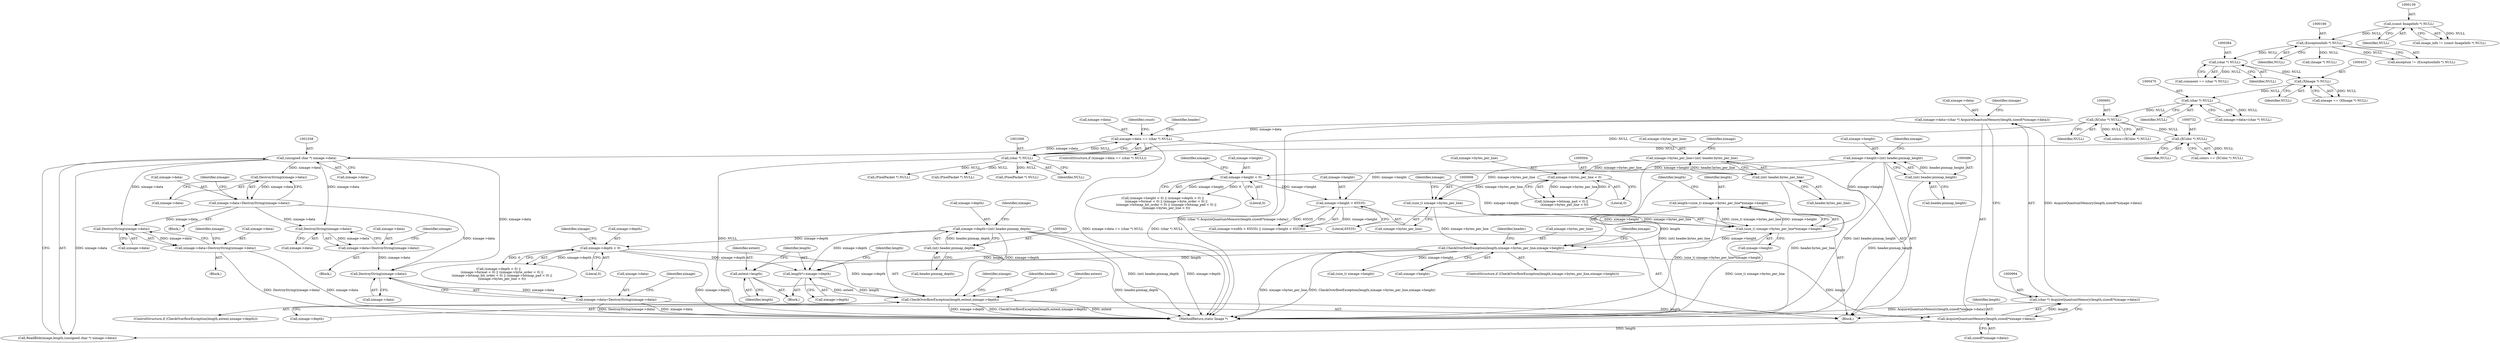 digraph "0_ImageMagick6_f663dfb8431c97d95682a2b533cca1c8233d21b4@pointer" {
"1001065" [label="(Call,DestroyString(ximage->data))"];
"1001037" [label="(Call,(unsigned char *) ximage->data)"];
"1001003" [label="(Call,ximage->data == (char *) NULL)"];
"1000989" [label="(Call,ximage->data=(char *) AcquireQuantumMemory(length,sizeof(*ximage->data)))"];
"1000993" [label="(Call,(char *) AcquireQuantumMemory(length,sizeof(*ximage->data)))"];
"1000995" [label="(Call,AcquireQuantumMemory(length,sizeof(*ximage->data)))"];
"1000961" [label="(Call,CheckOverflowException(length,extent,ximage->depth))"];
"1000955" [label="(Call,length*=ximage->depth)"];
"1000579" [label="(Call,ximage->depth < 0)"];
"1000438" [label="(Call,ximage->depth=(int) header.pixmap_depth)"];
"1000442" [label="(Call,(int) header.pixmap_depth)"];
"1000914" [label="(Call,CheckOverflowException(length,ximage->bytes_per_line,ximage->height))"];
"1000902" [label="(Call,length=(size_t) ximage->bytes_per_line*ximage->height)"];
"1000904" [label="(Call,(size_t) ximage->bytes_per_line*ximage->height)"];
"1000905" [label="(Call,(size_t) ximage->bytes_per_line)"];
"1000499" [label="(Call,ximage->bytes_per_line=(int) header.bytes_per_line)"];
"1000503" [label="(Call,(int) header.bytes_per_line)"];
"1000608" [label="(Call,ximage->bytes_per_line < 0)"];
"1000630" [label="(Call,ximage->height > 65535)"];
"1000573" [label="(Call,ximage->height < 0)"];
"1000481" [label="(Call,ximage->height=(int) header.pixmap_height)"];
"1000485" [label="(Call,(int) header.pixmap_height)"];
"1000952" [label="(Call,extent=length)"];
"1001007" [label="(Call,(char *) NULL)"];
"1000690" [label="(Call,(XColor *) NULL)"];
"1000469" [label="(Call,(char *) NULL)"];
"1000432" [label="(Call,(XImage *) NULL)"];
"1000383" [label="(Call,(char *) NULL)"];
"1000165" [label="(Call,(ExceptionInfo *) NULL)"];
"1000138" [label="(Call,(const ImageInfo *) NULL)"];
"1000731" [label="(Call,(XColor *) NULL)"];
"1001061" [label="(Call,ximage->data=DestroyString(ximage->data))"];
"1001132" [label="(Call,DestroyString(ximage->data))"];
"1001128" [label="(Call,ximage->data=DestroyString(ximage->data))"];
"1001622" [label="(Call,DestroyString(ximage->data))"];
"1001618" [label="(Call,ximage->data=DestroyString(ximage->data))"];
"1001811" [label="(Call,DestroyString(ximage->data))"];
"1001807" [label="(Call,ximage->data=DestroyString(ximage->data))"];
"1000990" [label="(Call,ximage->data)"];
"1001807" [label="(Call,ximage->data=DestroyString(ximage->data))"];
"1000953" [label="(Identifier,extent)"];
"1001618" [label="(Call,ximage->data=DestroyString(ximage->data))"];
"1001033" [label="(Identifier,count)"];
"1001619" [label="(Call,ximage->data)"];
"1001115" [label="(Block,)"];
"1001137" [label="(Identifier,ximage)"];
"1001132" [label="(Call,DestroyString(ximage->data))"];
"1001623" [label="(Call,ximage->data)"];
"1001014" [label="(Identifier,header)"];
"1000581" [label="(Identifier,ximage)"];
"1001129" [label="(Call,ximage->data)"];
"1001003" [label="(Call,ximage->data == (char *) NULL)"];
"1000971" [label="(Identifier,header)"];
"1000481" [label="(Call,ximage->height=(int) header.pixmap_height)"];
"1000954" [label="(Identifier,length)"];
"1000165" [label="(Call,(ExceptionInfo *) NULL)"];
"1001808" [label="(Call,ximage->data)"];
"1001816" [label="(Identifier,ximage)"];
"1000432" [label="(Call,(XImage *) NULL)"];
"1000381" [label="(Call,comment == (char *) NULL)"];
"1001840" [label="(MethodReturn,static Image *)"];
"1001128" [label="(Call,ximage->data=DestroyString(ximage->data))"];
"1001037" [label="(Call,(unsigned char *) ximage->data)"];
"1000692" [label="(Identifier,NULL)"];
"1001324" [label="(Call,(PixelPacket *) NULL)"];
"1000167" [label="(Identifier,NULL)"];
"1000195" [label="(Call,(Image *) NULL)"];
"1000434" [label="(Identifier,NULL)"];
"1000957" [label="(Call,ximage->depth)"];
"1001034" [label="(Call,ReadBlob(image,length,(unsigned char *) ximage->data))"];
"1001622" [label="(Call,DestroyString(ximage->data))"];
"1001812" [label="(Call,ximage->data)"];
"1000442" [label="(Call,(int) header.pixmap_depth)"];
"1000438" [label="(Call,ximage->depth=(int) header.pixmap_depth)"];
"1000492" [label="(Identifier,ximage)"];
"1000510" [label="(Identifier,ximage)"];
"1000503" [label="(Call,(int) header.bytes_per_line)"];
"1000577" [label="(Literal,0)"];
"1000913" [label="(ControlStructure,if (CheckOverflowException(length,ximage->bytes_per_line,ximage->height)))"];
"1000960" [label="(ControlStructure,if (CheckOverflowException(length,extent,ximage->depth)))"];
"1000911" [label="(Identifier,ximage)"];
"1000964" [label="(Call,ximage->depth)"];
"1000579" [label="(Call,ximage->depth < 0)"];
"1001061" [label="(Call,ximage->data=DestroyString(ximage->data))"];
"1000962" [label="(Identifier,length)"];
"1000580" [label="(Call,ximage->depth)"];
"1000499" [label="(Call,ximage->bytes_per_line=(int) header.bytes_per_line)"];
"1000383" [label="(Call,(char *) NULL)"];
"1000140" [label="(Identifier,NULL)"];
"1000624" [label="(Call,(ximage->width > 65535) || (ximage->height > 65535))"];
"1000926" [label="(Identifier,header)"];
"1001004" [label="(Call,ximage->data)"];
"1000485" [label="(Call,(int) header.pixmap_height)"];
"1000916" [label="(Call,ximage->bytes_per_line)"];
"1001070" [label="(Identifier,ximage)"];
"1000731" [label="(Call,(XColor *) NULL)"];
"1000471" [label="(Identifier,NULL)"];
"1000914" [label="(Call,CheckOverflowException(length,ximage->bytes_per_line,ximage->height))"];
"1000955" [label="(Call,length*=ximage->depth)"];
"1000469" [label="(Call,(char *) NULL)"];
"1000578" [label="(Call,(ximage->depth < 0) || \n      (ximage->format < 0) || (ximage->byte_order < 0) ||\n      (ximage->bitmap_bit_order < 0) || (ximage->bitmap_pad < 0) ||\n      (ximage->bytes_per_line < 0))"];
"1001062" [label="(Call,ximage->data)"];
"1000138" [label="(Call,(const ImageInfo *) NULL)"];
"1001002" [label="(ControlStructure,if (ximage->data == (char *) NULL))"];
"1000587" [label="(Identifier,ximage)"];
"1000919" [label="(Call,ximage->height)"];
"1000903" [label="(Identifier,length)"];
"1001605" [label="(Block,)"];
"1001627" [label="(Identifier,ximage)"];
"1001065" [label="(Call,DestroyString(ximage->data))"];
"1000465" [label="(Call,ximage->data=(char *) NULL)"];
"1000989" [label="(Call,ximage->data=(char *) AcquireQuantumMemory(length,sizeof(*ximage->data)))"];
"1000609" [label="(Call,ximage->bytes_per_line)"];
"1001048" [label="(Block,)"];
"1000997" [label="(Call,sizeof(*ximage->data))"];
"1000449" [label="(Identifier,ximage)"];
"1001091" [label="(Call,(size_t) ximage->height)"];
"1000608" [label="(Call,ximage->bytes_per_line < 0)"];
"1001039" [label="(Call,ximage->data)"];
"1000116" [label="(Block,)"];
"1000904" [label="(Call,(size_t) ximage->bytes_per_line*ximage->height)"];
"1000583" [label="(Literal,0)"];
"1000602" [label="(Call,(ximage->bitmap_pad < 0) ||\n      (ximage->bytes_per_line < 0))"];
"1000482" [label="(Call,ximage->height)"];
"1000733" [label="(Identifier,NULL)"];
"1000902" [label="(Call,length=(size_t) ximage->bytes_per_line*ximage->height)"];
"1000950" [label="(Block,)"];
"1000505" [label="(Call,header.bytes_per_line)"];
"1000444" [label="(Call,header.pixmap_depth)"];
"1000500" [label="(Call,ximage->bytes_per_line)"];
"1001719" [label="(Call,(PixelPacket *) NULL)"];
"1000915" [label="(Identifier,length)"];
"1001133" [label="(Call,ximage->data)"];
"1000993" [label="(Call,(char *) AcquireQuantumMemory(length,sizeof(*ximage->data)))"];
"1000487" [label="(Call,header.pixmap_height)"];
"1000612" [label="(Literal,0)"];
"1001009" [label="(Identifier,NULL)"];
"1000631" [label="(Call,ximage->height)"];
"1000634" [label="(Literal,65535)"];
"1000963" [label="(Identifier,extent)"];
"1000690" [label="(Call,(XColor *) NULL)"];
"1000995" [label="(Call,AcquireQuantumMemory(length,sizeof(*ximage->data)))"];
"1001066" [label="(Call,ximage->data)"];
"1000573" [label="(Call,ximage->height < 0)"];
"1000385" [label="(Identifier,NULL)"];
"1000572" [label="(Call,(ximage->height < 0) || (ximage->depth < 0) || \n      (ximage->format < 0) || (ximage->byte_order < 0) ||\n      (ximage->bitmap_bit_order < 0) || (ximage->bitmap_pad < 0) ||\n      (ximage->bytes_per_line < 0))"];
"1000996" [label="(Identifier,length)"];
"1000163" [label="(Call,exception != (ExceptionInfo *) NULL)"];
"1000991" [label="(Identifier,ximage)"];
"1001005" [label="(Identifier,ximage)"];
"1000947" [label="(Identifier,ximage)"];
"1000430" [label="(Call,ximage == (XImage *) NULL)"];
"1001811" [label="(Call,DestroyString(ximage->data))"];
"1000910" [label="(Call,ximage->height)"];
"1000729" [label="(Call,colors == (XColor *) NULL)"];
"1000961" [label="(Call,CheckOverflowException(length,extent,ximage->depth))"];
"1000574" [label="(Call,ximage->height)"];
"1000905" [label="(Call,(size_t) ximage->bytes_per_line)"];
"1001469" [label="(Call,(PixelPacket *) NULL)"];
"1000952" [label="(Call,extent=length)"];
"1000136" [label="(Call,image_info != (const ImageInfo *) NULL)"];
"1000907" [label="(Call,ximage->bytes_per_line)"];
"1001007" [label="(Call,(char *) NULL)"];
"1000956" [label="(Identifier,length)"];
"1000630" [label="(Call,ximage->height > 65535)"];
"1000688" [label="(Call,colors=(XColor *) NULL)"];
"1000439" [label="(Call,ximage->depth)"];
"1001065" -> "1001061"  [label="AST: "];
"1001065" -> "1001066"  [label="CFG: "];
"1001066" -> "1001065"  [label="AST: "];
"1001061" -> "1001065"  [label="CFG: "];
"1001065" -> "1001061"  [label="DDG: ximage->data"];
"1001037" -> "1001065"  [label="DDG: ximage->data"];
"1001037" -> "1001034"  [label="AST: "];
"1001037" -> "1001039"  [label="CFG: "];
"1001038" -> "1001037"  [label="AST: "];
"1001039" -> "1001037"  [label="AST: "];
"1001034" -> "1001037"  [label="CFG: "];
"1001037" -> "1001034"  [label="DDG: ximage->data"];
"1001003" -> "1001037"  [label="DDG: ximage->data"];
"1001037" -> "1001132"  [label="DDG: ximage->data"];
"1001037" -> "1001622"  [label="DDG: ximage->data"];
"1001037" -> "1001811"  [label="DDG: ximage->data"];
"1001003" -> "1001002"  [label="AST: "];
"1001003" -> "1001007"  [label="CFG: "];
"1001004" -> "1001003"  [label="AST: "];
"1001007" -> "1001003"  [label="AST: "];
"1001014" -> "1001003"  [label="CFG: "];
"1001033" -> "1001003"  [label="CFG: "];
"1001003" -> "1001840"  [label="DDG: ximage->data == (char *) NULL"];
"1001003" -> "1001840"  [label="DDG: (char *) NULL"];
"1000989" -> "1001003"  [label="DDG: ximage->data"];
"1001007" -> "1001003"  [label="DDG: NULL"];
"1000989" -> "1000116"  [label="AST: "];
"1000989" -> "1000993"  [label="CFG: "];
"1000990" -> "1000989"  [label="AST: "];
"1000993" -> "1000989"  [label="AST: "];
"1001005" -> "1000989"  [label="CFG: "];
"1000989" -> "1001840"  [label="DDG: (char *) AcquireQuantumMemory(length,sizeof(*ximage->data))"];
"1000993" -> "1000989"  [label="DDG: AcquireQuantumMemory(length,sizeof(*ximage->data))"];
"1000993" -> "1000995"  [label="CFG: "];
"1000994" -> "1000993"  [label="AST: "];
"1000995" -> "1000993"  [label="AST: "];
"1000993" -> "1001840"  [label="DDG: AcquireQuantumMemory(length,sizeof(*ximage->data))"];
"1000995" -> "1000993"  [label="DDG: length"];
"1000995" -> "1000997"  [label="CFG: "];
"1000996" -> "1000995"  [label="AST: "];
"1000997" -> "1000995"  [label="AST: "];
"1000961" -> "1000995"  [label="DDG: length"];
"1000914" -> "1000995"  [label="DDG: length"];
"1000995" -> "1001034"  [label="DDG: length"];
"1000961" -> "1000960"  [label="AST: "];
"1000961" -> "1000964"  [label="CFG: "];
"1000962" -> "1000961"  [label="AST: "];
"1000963" -> "1000961"  [label="AST: "];
"1000964" -> "1000961"  [label="AST: "];
"1000971" -> "1000961"  [label="CFG: "];
"1000991" -> "1000961"  [label="CFG: "];
"1000961" -> "1001840"  [label="DDG: ximage->depth"];
"1000961" -> "1001840"  [label="DDG: CheckOverflowException(length,extent,ximage->depth)"];
"1000961" -> "1001840"  [label="DDG: extent"];
"1000955" -> "1000961"  [label="DDG: length"];
"1000952" -> "1000961"  [label="DDG: extent"];
"1000579" -> "1000961"  [label="DDG: ximage->depth"];
"1000438" -> "1000961"  [label="DDG: ximage->depth"];
"1000955" -> "1000950"  [label="AST: "];
"1000955" -> "1000957"  [label="CFG: "];
"1000956" -> "1000955"  [label="AST: "];
"1000957" -> "1000955"  [label="AST: "];
"1000962" -> "1000955"  [label="CFG: "];
"1000579" -> "1000955"  [label="DDG: ximage->depth"];
"1000438" -> "1000955"  [label="DDG: ximage->depth"];
"1000914" -> "1000955"  [label="DDG: length"];
"1000579" -> "1000578"  [label="AST: "];
"1000579" -> "1000583"  [label="CFG: "];
"1000580" -> "1000579"  [label="AST: "];
"1000583" -> "1000579"  [label="AST: "];
"1000587" -> "1000579"  [label="CFG: "];
"1000578" -> "1000579"  [label="CFG: "];
"1000579" -> "1001840"  [label="DDG: ximage->depth"];
"1000579" -> "1000578"  [label="DDG: ximage->depth"];
"1000579" -> "1000578"  [label="DDG: 0"];
"1000438" -> "1000579"  [label="DDG: ximage->depth"];
"1000438" -> "1000116"  [label="AST: "];
"1000438" -> "1000442"  [label="CFG: "];
"1000439" -> "1000438"  [label="AST: "];
"1000442" -> "1000438"  [label="AST: "];
"1000449" -> "1000438"  [label="CFG: "];
"1000438" -> "1001840"  [label="DDG: (int) header.pixmap_depth"];
"1000438" -> "1001840"  [label="DDG: ximage->depth"];
"1000442" -> "1000438"  [label="DDG: header.pixmap_depth"];
"1000442" -> "1000444"  [label="CFG: "];
"1000443" -> "1000442"  [label="AST: "];
"1000444" -> "1000442"  [label="AST: "];
"1000442" -> "1001840"  [label="DDG: header.pixmap_depth"];
"1000914" -> "1000913"  [label="AST: "];
"1000914" -> "1000919"  [label="CFG: "];
"1000915" -> "1000914"  [label="AST: "];
"1000916" -> "1000914"  [label="AST: "];
"1000919" -> "1000914"  [label="AST: "];
"1000926" -> "1000914"  [label="CFG: "];
"1000947" -> "1000914"  [label="CFG: "];
"1000914" -> "1001840"  [label="DDG: ximage->bytes_per_line"];
"1000914" -> "1001840"  [label="DDG: CheckOverflowException(length,ximage->bytes_per_line,ximage->height)"];
"1000902" -> "1000914"  [label="DDG: length"];
"1000905" -> "1000914"  [label="DDG: ximage->bytes_per_line"];
"1000904" -> "1000914"  [label="DDG: ximage->height"];
"1000914" -> "1000952"  [label="DDG: length"];
"1000914" -> "1001091"  [label="DDG: ximage->height"];
"1000902" -> "1000116"  [label="AST: "];
"1000902" -> "1000904"  [label="CFG: "];
"1000903" -> "1000902"  [label="AST: "];
"1000904" -> "1000902"  [label="AST: "];
"1000915" -> "1000902"  [label="CFG: "];
"1000902" -> "1001840"  [label="DDG: (size_t) ximage->bytes_per_line*ximage->height"];
"1000904" -> "1000902"  [label="DDG: (size_t) ximage->bytes_per_line"];
"1000904" -> "1000902"  [label="DDG: ximage->height"];
"1000904" -> "1000910"  [label="CFG: "];
"1000905" -> "1000904"  [label="AST: "];
"1000910" -> "1000904"  [label="AST: "];
"1000904" -> "1001840"  [label="DDG: (size_t) ximage->bytes_per_line"];
"1000905" -> "1000904"  [label="DDG: ximage->bytes_per_line"];
"1000630" -> "1000904"  [label="DDG: ximage->height"];
"1000573" -> "1000904"  [label="DDG: ximage->height"];
"1000481" -> "1000904"  [label="DDG: ximage->height"];
"1000905" -> "1000907"  [label="CFG: "];
"1000906" -> "1000905"  [label="AST: "];
"1000907" -> "1000905"  [label="AST: "];
"1000911" -> "1000905"  [label="CFG: "];
"1000499" -> "1000905"  [label="DDG: ximage->bytes_per_line"];
"1000608" -> "1000905"  [label="DDG: ximage->bytes_per_line"];
"1000499" -> "1000116"  [label="AST: "];
"1000499" -> "1000503"  [label="CFG: "];
"1000500" -> "1000499"  [label="AST: "];
"1000503" -> "1000499"  [label="AST: "];
"1000510" -> "1000499"  [label="CFG: "];
"1000499" -> "1001840"  [label="DDG: (int) header.bytes_per_line"];
"1000503" -> "1000499"  [label="DDG: header.bytes_per_line"];
"1000499" -> "1000608"  [label="DDG: ximage->bytes_per_line"];
"1000503" -> "1000505"  [label="CFG: "];
"1000504" -> "1000503"  [label="AST: "];
"1000505" -> "1000503"  [label="AST: "];
"1000503" -> "1001840"  [label="DDG: header.bytes_per_line"];
"1000608" -> "1000602"  [label="AST: "];
"1000608" -> "1000612"  [label="CFG: "];
"1000609" -> "1000608"  [label="AST: "];
"1000612" -> "1000608"  [label="AST: "];
"1000602" -> "1000608"  [label="CFG: "];
"1000608" -> "1000602"  [label="DDG: ximage->bytes_per_line"];
"1000608" -> "1000602"  [label="DDG: 0"];
"1000630" -> "1000624"  [label="AST: "];
"1000630" -> "1000634"  [label="CFG: "];
"1000631" -> "1000630"  [label="AST: "];
"1000634" -> "1000630"  [label="AST: "];
"1000624" -> "1000630"  [label="CFG: "];
"1000630" -> "1000624"  [label="DDG: ximage->height"];
"1000630" -> "1000624"  [label="DDG: 65535"];
"1000573" -> "1000630"  [label="DDG: ximage->height"];
"1000481" -> "1000630"  [label="DDG: ximage->height"];
"1000573" -> "1000572"  [label="AST: "];
"1000573" -> "1000577"  [label="CFG: "];
"1000574" -> "1000573"  [label="AST: "];
"1000577" -> "1000573"  [label="AST: "];
"1000581" -> "1000573"  [label="CFG: "];
"1000572" -> "1000573"  [label="CFG: "];
"1000573" -> "1000572"  [label="DDG: ximage->height"];
"1000573" -> "1000572"  [label="DDG: 0"];
"1000481" -> "1000573"  [label="DDG: ximage->height"];
"1000481" -> "1000116"  [label="AST: "];
"1000481" -> "1000485"  [label="CFG: "];
"1000482" -> "1000481"  [label="AST: "];
"1000485" -> "1000481"  [label="AST: "];
"1000492" -> "1000481"  [label="CFG: "];
"1000481" -> "1001840"  [label="DDG: (int) header.pixmap_height"];
"1000485" -> "1000481"  [label="DDG: header.pixmap_height"];
"1000485" -> "1000487"  [label="CFG: "];
"1000486" -> "1000485"  [label="AST: "];
"1000487" -> "1000485"  [label="AST: "];
"1000485" -> "1001840"  [label="DDG: header.pixmap_height"];
"1000952" -> "1000950"  [label="AST: "];
"1000952" -> "1000954"  [label="CFG: "];
"1000953" -> "1000952"  [label="AST: "];
"1000954" -> "1000952"  [label="AST: "];
"1000956" -> "1000952"  [label="CFG: "];
"1001007" -> "1001009"  [label="CFG: "];
"1001008" -> "1001007"  [label="AST: "];
"1001009" -> "1001007"  [label="AST: "];
"1001007" -> "1001840"  [label="DDG: NULL"];
"1000690" -> "1001007"  [label="DDG: NULL"];
"1000731" -> "1001007"  [label="DDG: NULL"];
"1001007" -> "1001324"  [label="DDG: NULL"];
"1001007" -> "1001469"  [label="DDG: NULL"];
"1001007" -> "1001719"  [label="DDG: NULL"];
"1000690" -> "1000688"  [label="AST: "];
"1000690" -> "1000692"  [label="CFG: "];
"1000691" -> "1000690"  [label="AST: "];
"1000692" -> "1000690"  [label="AST: "];
"1000688" -> "1000690"  [label="CFG: "];
"1000690" -> "1000688"  [label="DDG: NULL"];
"1000469" -> "1000690"  [label="DDG: NULL"];
"1000690" -> "1000731"  [label="DDG: NULL"];
"1000469" -> "1000465"  [label="AST: "];
"1000469" -> "1000471"  [label="CFG: "];
"1000470" -> "1000469"  [label="AST: "];
"1000471" -> "1000469"  [label="AST: "];
"1000465" -> "1000469"  [label="CFG: "];
"1000469" -> "1000465"  [label="DDG: NULL"];
"1000432" -> "1000469"  [label="DDG: NULL"];
"1000432" -> "1000430"  [label="AST: "];
"1000432" -> "1000434"  [label="CFG: "];
"1000433" -> "1000432"  [label="AST: "];
"1000434" -> "1000432"  [label="AST: "];
"1000430" -> "1000432"  [label="CFG: "];
"1000432" -> "1000430"  [label="DDG: NULL"];
"1000383" -> "1000432"  [label="DDG: NULL"];
"1000383" -> "1000381"  [label="AST: "];
"1000383" -> "1000385"  [label="CFG: "];
"1000384" -> "1000383"  [label="AST: "];
"1000385" -> "1000383"  [label="AST: "];
"1000381" -> "1000383"  [label="CFG: "];
"1000383" -> "1000381"  [label="DDG: NULL"];
"1000165" -> "1000383"  [label="DDG: NULL"];
"1000165" -> "1000163"  [label="AST: "];
"1000165" -> "1000167"  [label="CFG: "];
"1000166" -> "1000165"  [label="AST: "];
"1000167" -> "1000165"  [label="AST: "];
"1000163" -> "1000165"  [label="CFG: "];
"1000165" -> "1000163"  [label="DDG: NULL"];
"1000138" -> "1000165"  [label="DDG: NULL"];
"1000165" -> "1000195"  [label="DDG: NULL"];
"1000138" -> "1000136"  [label="AST: "];
"1000138" -> "1000140"  [label="CFG: "];
"1000139" -> "1000138"  [label="AST: "];
"1000140" -> "1000138"  [label="AST: "];
"1000136" -> "1000138"  [label="CFG: "];
"1000138" -> "1000136"  [label="DDG: NULL"];
"1000731" -> "1000729"  [label="AST: "];
"1000731" -> "1000733"  [label="CFG: "];
"1000732" -> "1000731"  [label="AST: "];
"1000733" -> "1000731"  [label="AST: "];
"1000729" -> "1000731"  [label="CFG: "];
"1000731" -> "1000729"  [label="DDG: NULL"];
"1001061" -> "1001048"  [label="AST: "];
"1001062" -> "1001061"  [label="AST: "];
"1001070" -> "1001061"  [label="CFG: "];
"1001061" -> "1001132"  [label="DDG: ximage->data"];
"1001061" -> "1001622"  [label="DDG: ximage->data"];
"1001061" -> "1001811"  [label="DDG: ximage->data"];
"1001132" -> "1001128"  [label="AST: "];
"1001132" -> "1001133"  [label="CFG: "];
"1001133" -> "1001132"  [label="AST: "];
"1001128" -> "1001132"  [label="CFG: "];
"1001132" -> "1001128"  [label="DDG: ximage->data"];
"1001128" -> "1001115"  [label="AST: "];
"1001129" -> "1001128"  [label="AST: "];
"1001137" -> "1001128"  [label="CFG: "];
"1001128" -> "1001840"  [label="DDG: ximage->data"];
"1001128" -> "1001840"  [label="DDG: DestroyString(ximage->data)"];
"1001622" -> "1001618"  [label="AST: "];
"1001622" -> "1001623"  [label="CFG: "];
"1001623" -> "1001622"  [label="AST: "];
"1001618" -> "1001622"  [label="CFG: "];
"1001622" -> "1001618"  [label="DDG: ximage->data"];
"1001618" -> "1001605"  [label="AST: "];
"1001619" -> "1001618"  [label="AST: "];
"1001627" -> "1001618"  [label="CFG: "];
"1001618" -> "1001811"  [label="DDG: ximage->data"];
"1001811" -> "1001807"  [label="AST: "];
"1001811" -> "1001812"  [label="CFG: "];
"1001812" -> "1001811"  [label="AST: "];
"1001807" -> "1001811"  [label="CFG: "];
"1001811" -> "1001807"  [label="DDG: ximage->data"];
"1001807" -> "1000116"  [label="AST: "];
"1001808" -> "1001807"  [label="AST: "];
"1001816" -> "1001807"  [label="CFG: "];
"1001807" -> "1001840"  [label="DDG: ximage->data"];
"1001807" -> "1001840"  [label="DDG: DestroyString(ximage->data)"];
}

